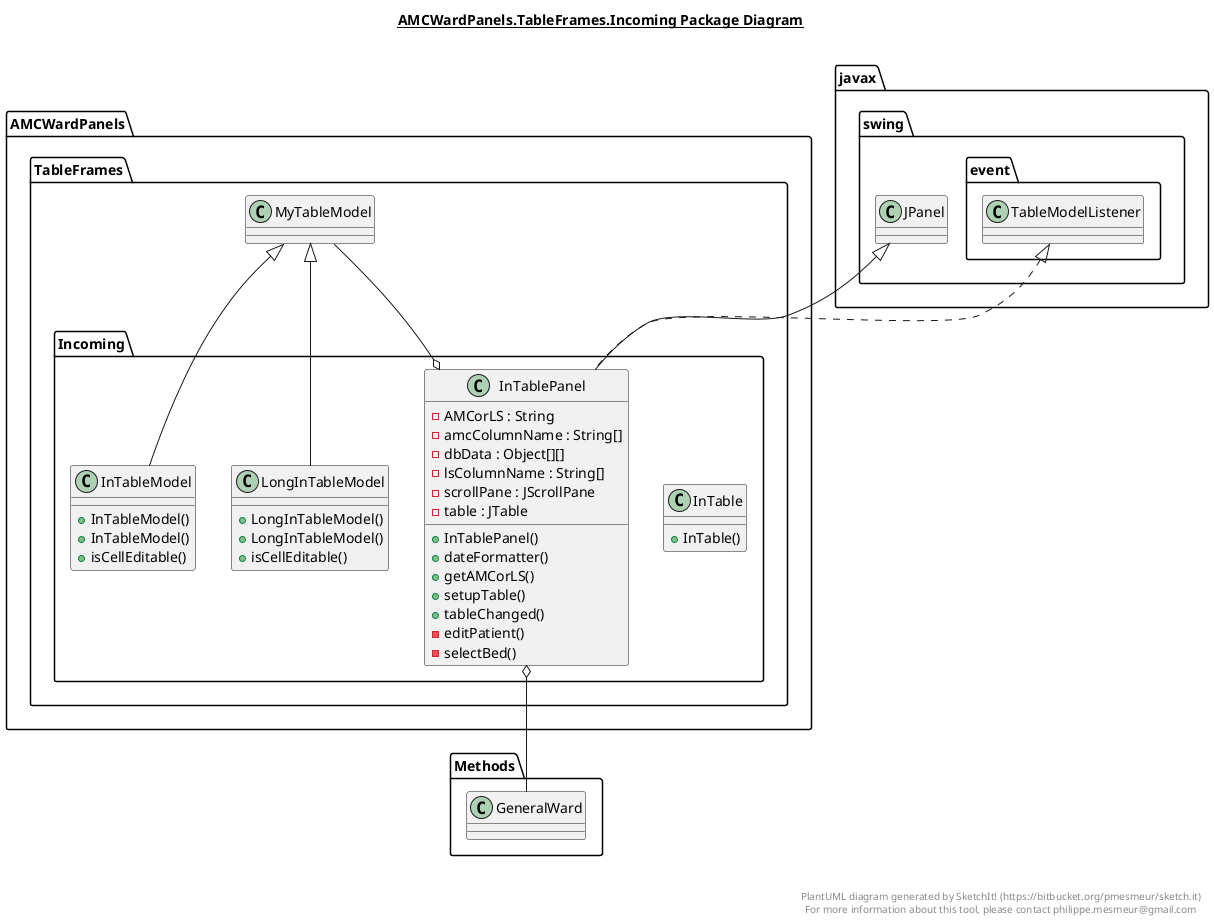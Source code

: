 @startuml

title __AMCWardPanels.TableFrames.Incoming Package Diagram__\n


    namespace AMCWardPanels {
      namespace TableFrames {
        namespace Incoming {
          class AMCWardPanels.TableFrames.Incoming.InTable {
              + InTable()
          }
        }
      }
    }

  


    namespace AMCWardPanels {
      namespace TableFrames {
        namespace Incoming {
          class AMCWardPanels.TableFrames.Incoming.InTableModel {
              + InTableModel()
              + InTableModel()
              + isCellEditable()
          }
        }
      }
    }

  

    namespace AMCWardPanels {
      namespace TableFrames {
        namespace Incoming {
          class AMCWardPanels.TableFrames.Incoming.InTablePanel {
              - AMCorLS : String
              - amcColumnName : String[]
              - dbData : Object[][]
              - lsColumnName : String[]
              - scrollPane : JScrollPane
              - table : JTable
              + InTablePanel()
              + dateFormatter()
              + getAMCorLS()
              + setupTable()
              + tableChanged()
              - editPatient()
              - selectBed()
          }
        }
      }
    }

  


    namespace AMCWardPanels {
      namespace TableFrames {
        namespace Incoming {
          class AMCWardPanels.TableFrames.Incoming.LongInTableModel {
              + LongInTableModel()
              + LongInTableModel()
              + isCellEditable()
          }
        }
      }
    }

  

  AMCWardPanels.TableFrames.Incoming.InTableModel -up-|> AMCWardPanels.TableFrames.MyTableModel
  AMCWardPanels.TableFrames.Incoming.InTablePanel .up.|> javax.swing.event.TableModelListener
  AMCWardPanels.TableFrames.Incoming.InTablePanel -up-|> javax.swing.JPanel
  AMCWardPanels.TableFrames.Incoming.InTablePanel o-- Methods.GeneralWard
  AMCWardPanels.TableFrames.Incoming.InTablePanel o-- AMCWardPanels.TableFrames.MyTableModel
  AMCWardPanels.TableFrames.Incoming.LongInTableModel -up-|> AMCWardPanels.TableFrames.MyTableModel


right footer


PlantUML diagram generated by SketchIt! (https://bitbucket.org/pmesmeur/sketch.it)
For more information about this tool, please contact philippe.mesmeur@gmail.com
endfooter

@enduml
